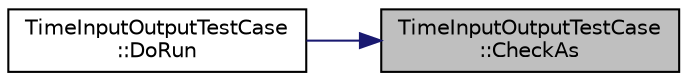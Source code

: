 digraph "TimeInputOutputTestCase::CheckAs"
{
 // LATEX_PDF_SIZE
  edge [fontname="Helvetica",fontsize="10",labelfontname="Helvetica",labelfontsize="10"];
  node [fontname="Helvetica",fontsize="10",shape=record];
  rankdir="RL";
  Node1 [label="TimeInputOutputTestCase\l::CheckAs",height=0.2,width=0.4,color="black", fillcolor="grey75", style="filled", fontcolor="black",tooltip="Check autoscaling output using Time::As()"];
  Node1 -> Node2 [dir="back",color="midnightblue",fontsize="10",style="solid",fontname="Helvetica"];
  Node2 [label="TimeInputOutputTestCase\l::DoRun",height=0.2,width=0.4,color="black", fillcolor="white", style="filled",URL="$class_time_input_output_test_case.html#aed755cb09172197ef1a3ebe096c864db",tooltip="DoRun for TimeInputOutputTestCase."];
}
